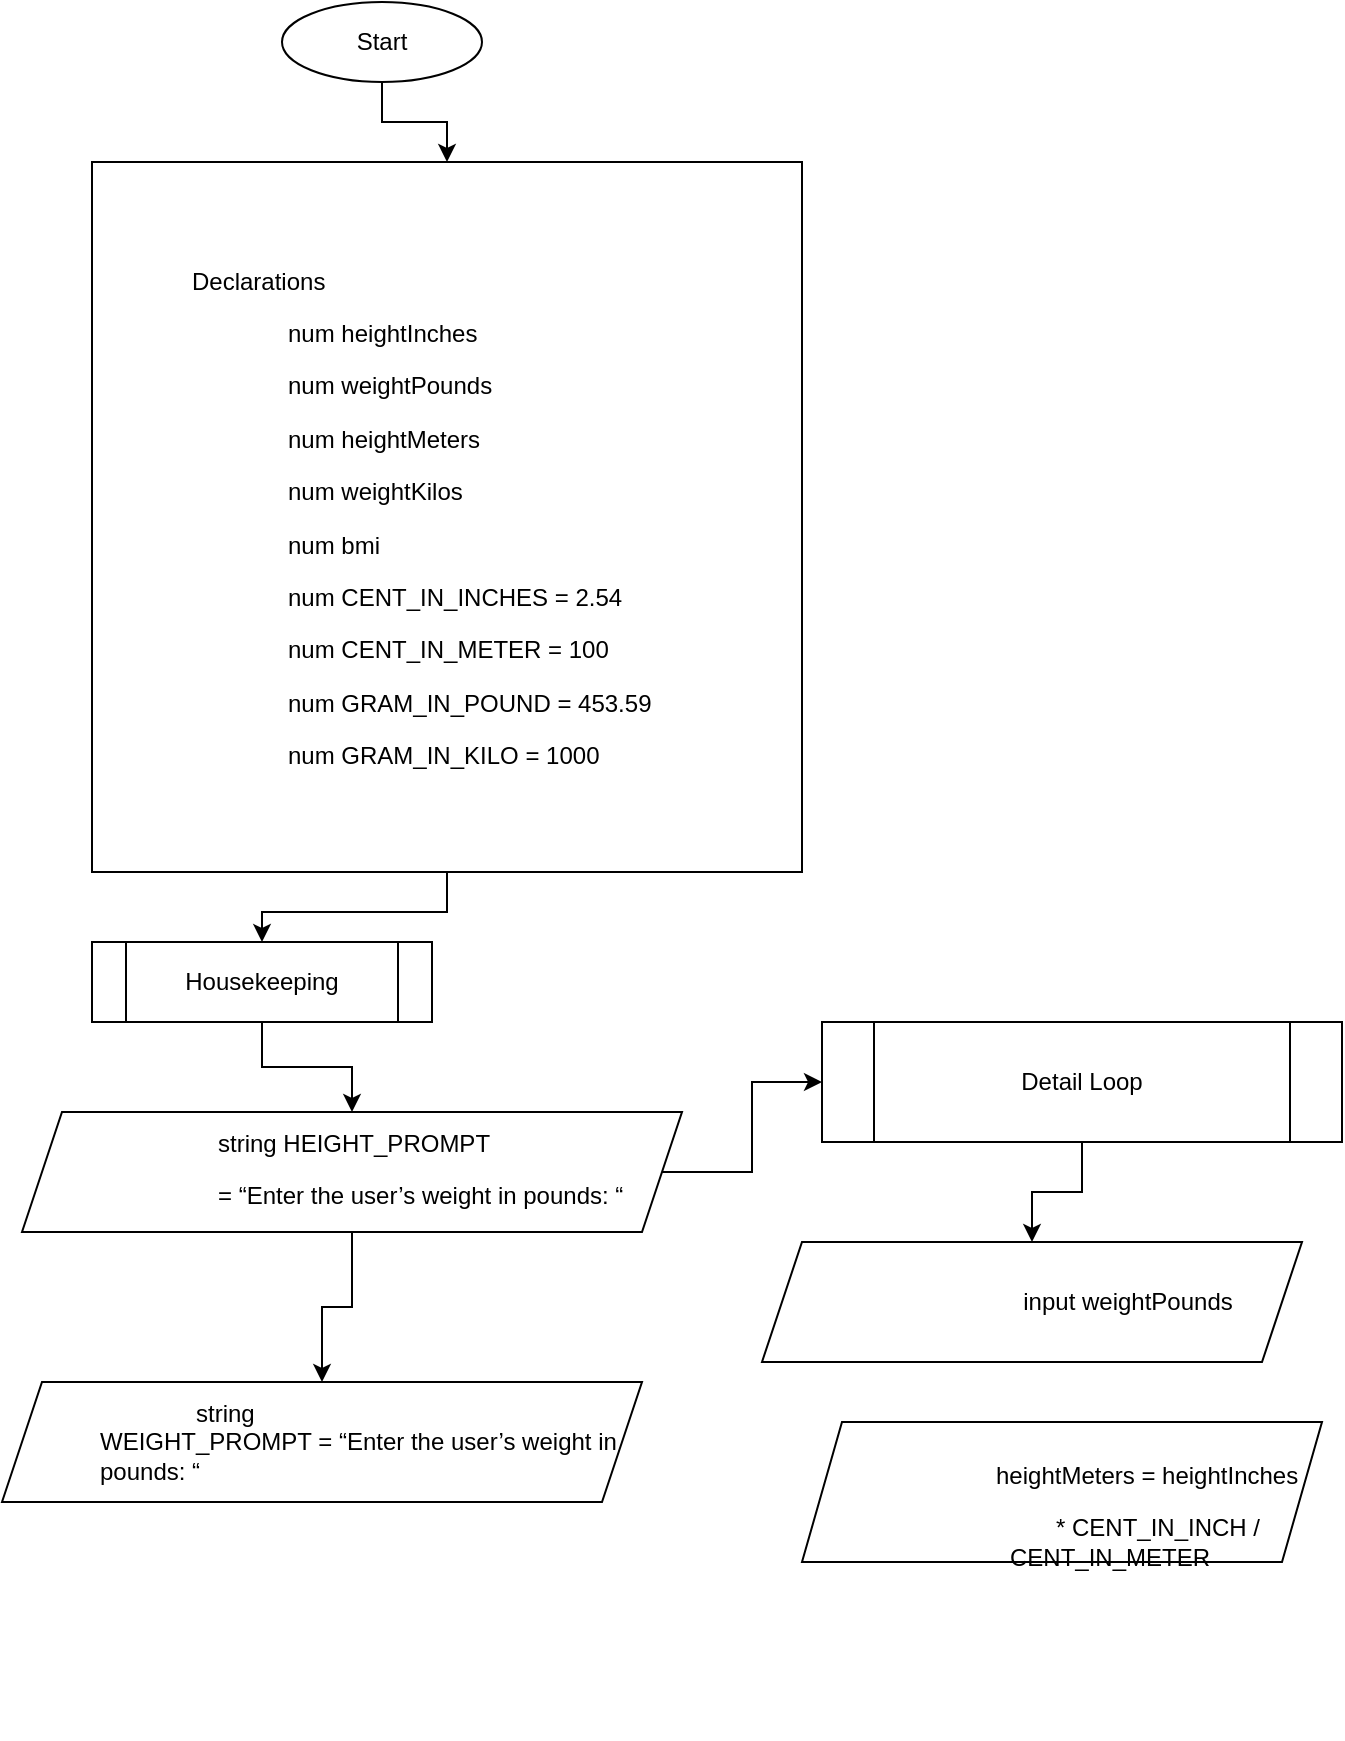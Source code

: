 <mxfile version="26.2.8">
  <diagram id="C5RBs43oDa-KdzZeNtuy" name="Page-1">
    <mxGraphModel dx="749" dy="734" grid="1" gridSize="10" guides="1" tooltips="1" connect="1" arrows="1" fold="1" page="1" pageScale="1" pageWidth="827" pageHeight="1169" math="0" shadow="0">
      <root>
        <mxCell id="WIyWlLk6GJQsqaUBKTNV-0" />
        <mxCell id="WIyWlLk6GJQsqaUBKTNV-1" parent="WIyWlLk6GJQsqaUBKTNV-0" />
        <mxCell id="RbLhCz3gmUlp0Z0hAFnV-11" value="" style="edgeStyle=orthogonalEdgeStyle;rounded=0;orthogonalLoop=1;jettySize=auto;html=1;" edge="1" parent="WIyWlLk6GJQsqaUBKTNV-1" source="RbLhCz3gmUlp0Z0hAFnV-6" target="RbLhCz3gmUlp0Z0hAFnV-7">
          <mxGeometry relative="1" as="geometry" />
        </mxCell>
        <mxCell id="RbLhCz3gmUlp0Z0hAFnV-6" value="Start" style="ellipse;whiteSpace=wrap;html=1;" vertex="1" parent="WIyWlLk6GJQsqaUBKTNV-1">
          <mxGeometry x="180" y="30" width="100" height="40" as="geometry" />
        </mxCell>
        <mxCell id="RbLhCz3gmUlp0Z0hAFnV-12" value="" style="edgeStyle=orthogonalEdgeStyle;rounded=0;orthogonalLoop=1;jettySize=auto;html=1;" edge="1" parent="WIyWlLk6GJQsqaUBKTNV-1" source="RbLhCz3gmUlp0Z0hAFnV-7" target="RbLhCz3gmUlp0Z0hAFnV-8">
          <mxGeometry relative="1" as="geometry" />
        </mxCell>
        <mxCell id="RbLhCz3gmUlp0Z0hAFnV-7" value="&lt;p style=&quot;text-indent: 0.5in;&quot; class=&quot;MsoNormal&quot;&gt;Declarations&lt;/p&gt;&lt;p style=&quot;margin-left: 0.5in; text-indent: 0.5in;&quot; class=&quot;MsoNormal&quot;&gt;num heightInches&lt;/p&gt;&lt;p style=&quot;margin-left: 0.5in; text-indent: 0.5in;&quot; class=&quot;MsoNormal&quot;&gt;num weightPounds&lt;/p&gt;&lt;p style=&quot;margin-left: 0.5in; text-indent: 0.5in;&quot; class=&quot;MsoNormal&quot;&gt;num heightMeters&lt;/p&gt;&lt;p style=&quot;margin-left: 0.5in; text-indent: 0.5in;&quot; class=&quot;MsoNormal&quot;&gt;num weightKilos&lt;/p&gt;&lt;p style=&quot;margin-left: 0.5in; text-indent: 0.5in;&quot; class=&quot;MsoNormal&quot;&gt;num bmi&lt;/p&gt;&lt;p style=&quot;margin-left:.5in;text-indent:.5in&quot; class=&quot;MsoNormal&quot;&gt;num CENT_IN_INCHES&amp;nbsp;= 2.54&lt;/p&gt;&lt;p style=&quot;margin-left:.5in;text-indent:.5in&quot; class=&quot;MsoNormal&quot;&gt;num CENT_IN_METER =&amp;nbsp;100&lt;/p&gt;&lt;p style=&quot;margin-left:.5in;text-indent:.5in&quot; class=&quot;MsoNormal&quot;&gt;num GRAM_IN_POUND&amp;nbsp;= 453.59&lt;/p&gt;&lt;p style=&quot;margin-left:.5in;text-indent:.5in&quot; class=&quot;MsoNormal&quot;&gt;num GRAM_IN_KILO =&amp;nbsp;1000&lt;/p&gt;" style="whiteSpace=wrap;html=1;aspect=fixed;align=left;" vertex="1" parent="WIyWlLk6GJQsqaUBKTNV-1">
          <mxGeometry x="85" y="110" width="355" height="355" as="geometry" />
        </mxCell>
        <mxCell id="RbLhCz3gmUlp0Z0hAFnV-14" value="" style="edgeStyle=orthogonalEdgeStyle;rounded=0;orthogonalLoop=1;jettySize=auto;html=1;" edge="1" parent="WIyWlLk6GJQsqaUBKTNV-1" source="RbLhCz3gmUlp0Z0hAFnV-8" target="RbLhCz3gmUlp0Z0hAFnV-13">
          <mxGeometry relative="1" as="geometry" />
        </mxCell>
        <mxCell id="RbLhCz3gmUlp0Z0hAFnV-8" value="Housekeeping" style="shape=process;whiteSpace=wrap;html=1;backgroundOutline=1;" vertex="1" parent="WIyWlLk6GJQsqaUBKTNV-1">
          <mxGeometry x="85" y="500" width="170" height="40" as="geometry" />
        </mxCell>
        <mxCell id="RbLhCz3gmUlp0Z0hAFnV-16" value="" style="edgeStyle=orthogonalEdgeStyle;rounded=0;orthogonalLoop=1;jettySize=auto;html=1;" edge="1" parent="WIyWlLk6GJQsqaUBKTNV-1" source="RbLhCz3gmUlp0Z0hAFnV-13" target="RbLhCz3gmUlp0Z0hAFnV-15">
          <mxGeometry relative="1" as="geometry" />
        </mxCell>
        <mxCell id="RbLhCz3gmUlp0Z0hAFnV-20" style="edgeStyle=orthogonalEdgeStyle;rounded=0;orthogonalLoop=1;jettySize=auto;html=1;entryX=0;entryY=0.5;entryDx=0;entryDy=0;" edge="1" parent="WIyWlLk6GJQsqaUBKTNV-1" source="RbLhCz3gmUlp0Z0hAFnV-13" target="RbLhCz3gmUlp0Z0hAFnV-17">
          <mxGeometry relative="1" as="geometry" />
        </mxCell>
        <mxCell id="RbLhCz3gmUlp0Z0hAFnV-13" value="&lt;p style=&quot;margin-left:.5in;text-indent:.5in&quot; class=&quot;MsoNormal&quot;&gt;&lt;span style=&quot;background-color: transparent; color: light-dark(rgb(0, 0, 0), rgb(255, 255, 255)); text-indent: 0.5in;&quot;&gt;&lt;br&gt;&lt;/span&gt;&lt;/p&gt;&lt;p style=&quot;margin-left:.5in;text-indent:.5in&quot; class=&quot;MsoNormal&quot;&gt;&lt;span style=&quot;background-color: transparent; color: light-dark(rgb(0, 0, 0), rgb(255, 255, 255)); text-indent: 0.5in;&quot;&gt;string HEIGHT_PROMPT&lt;/span&gt;&lt;/p&gt;&lt;p style=&quot;margin-left:.5in;text-indent:.5in&quot; class=&quot;MsoNormal&quot;&gt;&lt;span style=&quot;text-indent: 0.5in; background-color: transparent; color: light-dark(rgb(0, 0, 0), rgb(255, 255, 255));&quot;&gt;= “Enter the user’s weight in pounds: “&lt;/span&gt;&lt;/p&gt;&lt;br&gt;&lt;div&gt;&lt;br&gt;&lt;/div&gt;" style="shape=parallelogram;perimeter=parallelogramPerimeter;whiteSpace=wrap;html=1;fixedSize=1;align=left;" vertex="1" parent="WIyWlLk6GJQsqaUBKTNV-1">
          <mxGeometry x="50" y="585" width="330" height="60" as="geometry" />
        </mxCell>
        <mxCell id="RbLhCz3gmUlp0Z0hAFnV-15" value="&lt;p style=&quot;text-align: left; margin-left: 0.5in; text-indent: 0.5in;&quot; class=&quot;MsoNormal&quot;&gt;string&lt;br/&gt;WEIGHT_PROMPT = “Enter the user’s weight in pounds: “&lt;/p&gt;" style="shape=parallelogram;perimeter=parallelogramPerimeter;whiteSpace=wrap;html=1;fixedSize=1;" vertex="1" parent="WIyWlLk6GJQsqaUBKTNV-1">
          <mxGeometry x="40" y="720" width="320" height="60" as="geometry" />
        </mxCell>
        <mxCell id="RbLhCz3gmUlp0Z0hAFnV-19" value="" style="edgeStyle=orthogonalEdgeStyle;rounded=0;orthogonalLoop=1;jettySize=auto;html=1;" edge="1" parent="WIyWlLk6GJQsqaUBKTNV-1" source="RbLhCz3gmUlp0Z0hAFnV-17" target="RbLhCz3gmUlp0Z0hAFnV-18">
          <mxGeometry relative="1" as="geometry" />
        </mxCell>
        <mxCell id="RbLhCz3gmUlp0Z0hAFnV-17" value="Detail Loop" style="shape=process;whiteSpace=wrap;html=1;backgroundOutline=1;" vertex="1" parent="WIyWlLk6GJQsqaUBKTNV-1">
          <mxGeometry x="450" y="540" width="260" height="60" as="geometry" />
        </mxCell>
        <mxCell id="RbLhCz3gmUlp0Z0hAFnV-18" value="&lt;p style=&quot;text-align: left; margin-left: 0.5in; text-indent: 0.5in;&quot; class=&quot;MsoNormal&quot;&gt;input weightPounds&lt;/p&gt;" style="shape=parallelogram;perimeter=parallelogramPerimeter;whiteSpace=wrap;html=1;fixedSize=1;" vertex="1" parent="WIyWlLk6GJQsqaUBKTNV-1">
          <mxGeometry x="420" y="650" width="270" height="60" as="geometry" />
        </mxCell>
        <mxCell id="RbLhCz3gmUlp0Z0hAFnV-21" value="&lt;br&gt;&lt;br&gt;&lt;br&gt;&lt;p style=&quot;margin-left:.5in;text-indent:.5in&quot; class=&quot;MsoNormal&quot;&gt;&lt;span style=&quot;background-color: transparent; color: light-dark(rgb(0, 0, 0), rgb(255, 255, 255)); text-indent: 0.5in;&quot;&gt;&lt;br&gt;&lt;/span&gt;&lt;/p&gt;&lt;p style=&quot;margin-left:.5in;text-indent:.5in&quot; class=&quot;MsoNormal&quot;&gt;&lt;span style=&quot;background-color: transparent; color: light-dark(rgb(0, 0, 0), rgb(255, 255, 255)); text-indent: 0.5in;&quot;&gt;&lt;br&gt;&lt;/span&gt;&lt;/p&gt;&lt;p style=&quot;text-align: left; margin-left: 0.5in; text-indent: 0.5in;&quot; class=&quot;MsoNormal&quot;&gt;&lt;span style=&quot;background-color: transparent; color: light-dark(rgb(0, 0, 0), rgb(255, 255, 255)); text-indent: 0.5in;&quot;&gt;heightMeters = heightInches&lt;/span&gt;&lt;/p&gt;&lt;p style=&quot;margin-left:.5in;text-indent:.5in&quot; class=&quot;MsoNormal&quot;&gt;* CENT_IN_INCH / CENT_IN_METER&lt;/p&gt;&lt;br&gt;&lt;br&gt;&lt;br&gt;&lt;br&gt;&lt;div&gt;&lt;br/&gt;&lt;/div&gt;" style="shape=parallelogram;perimeter=parallelogramPerimeter;whiteSpace=wrap;html=1;fixedSize=1;" vertex="1" parent="WIyWlLk6GJQsqaUBKTNV-1">
          <mxGeometry x="440" y="740" width="260" height="70" as="geometry" />
        </mxCell>
      </root>
    </mxGraphModel>
  </diagram>
</mxfile>
